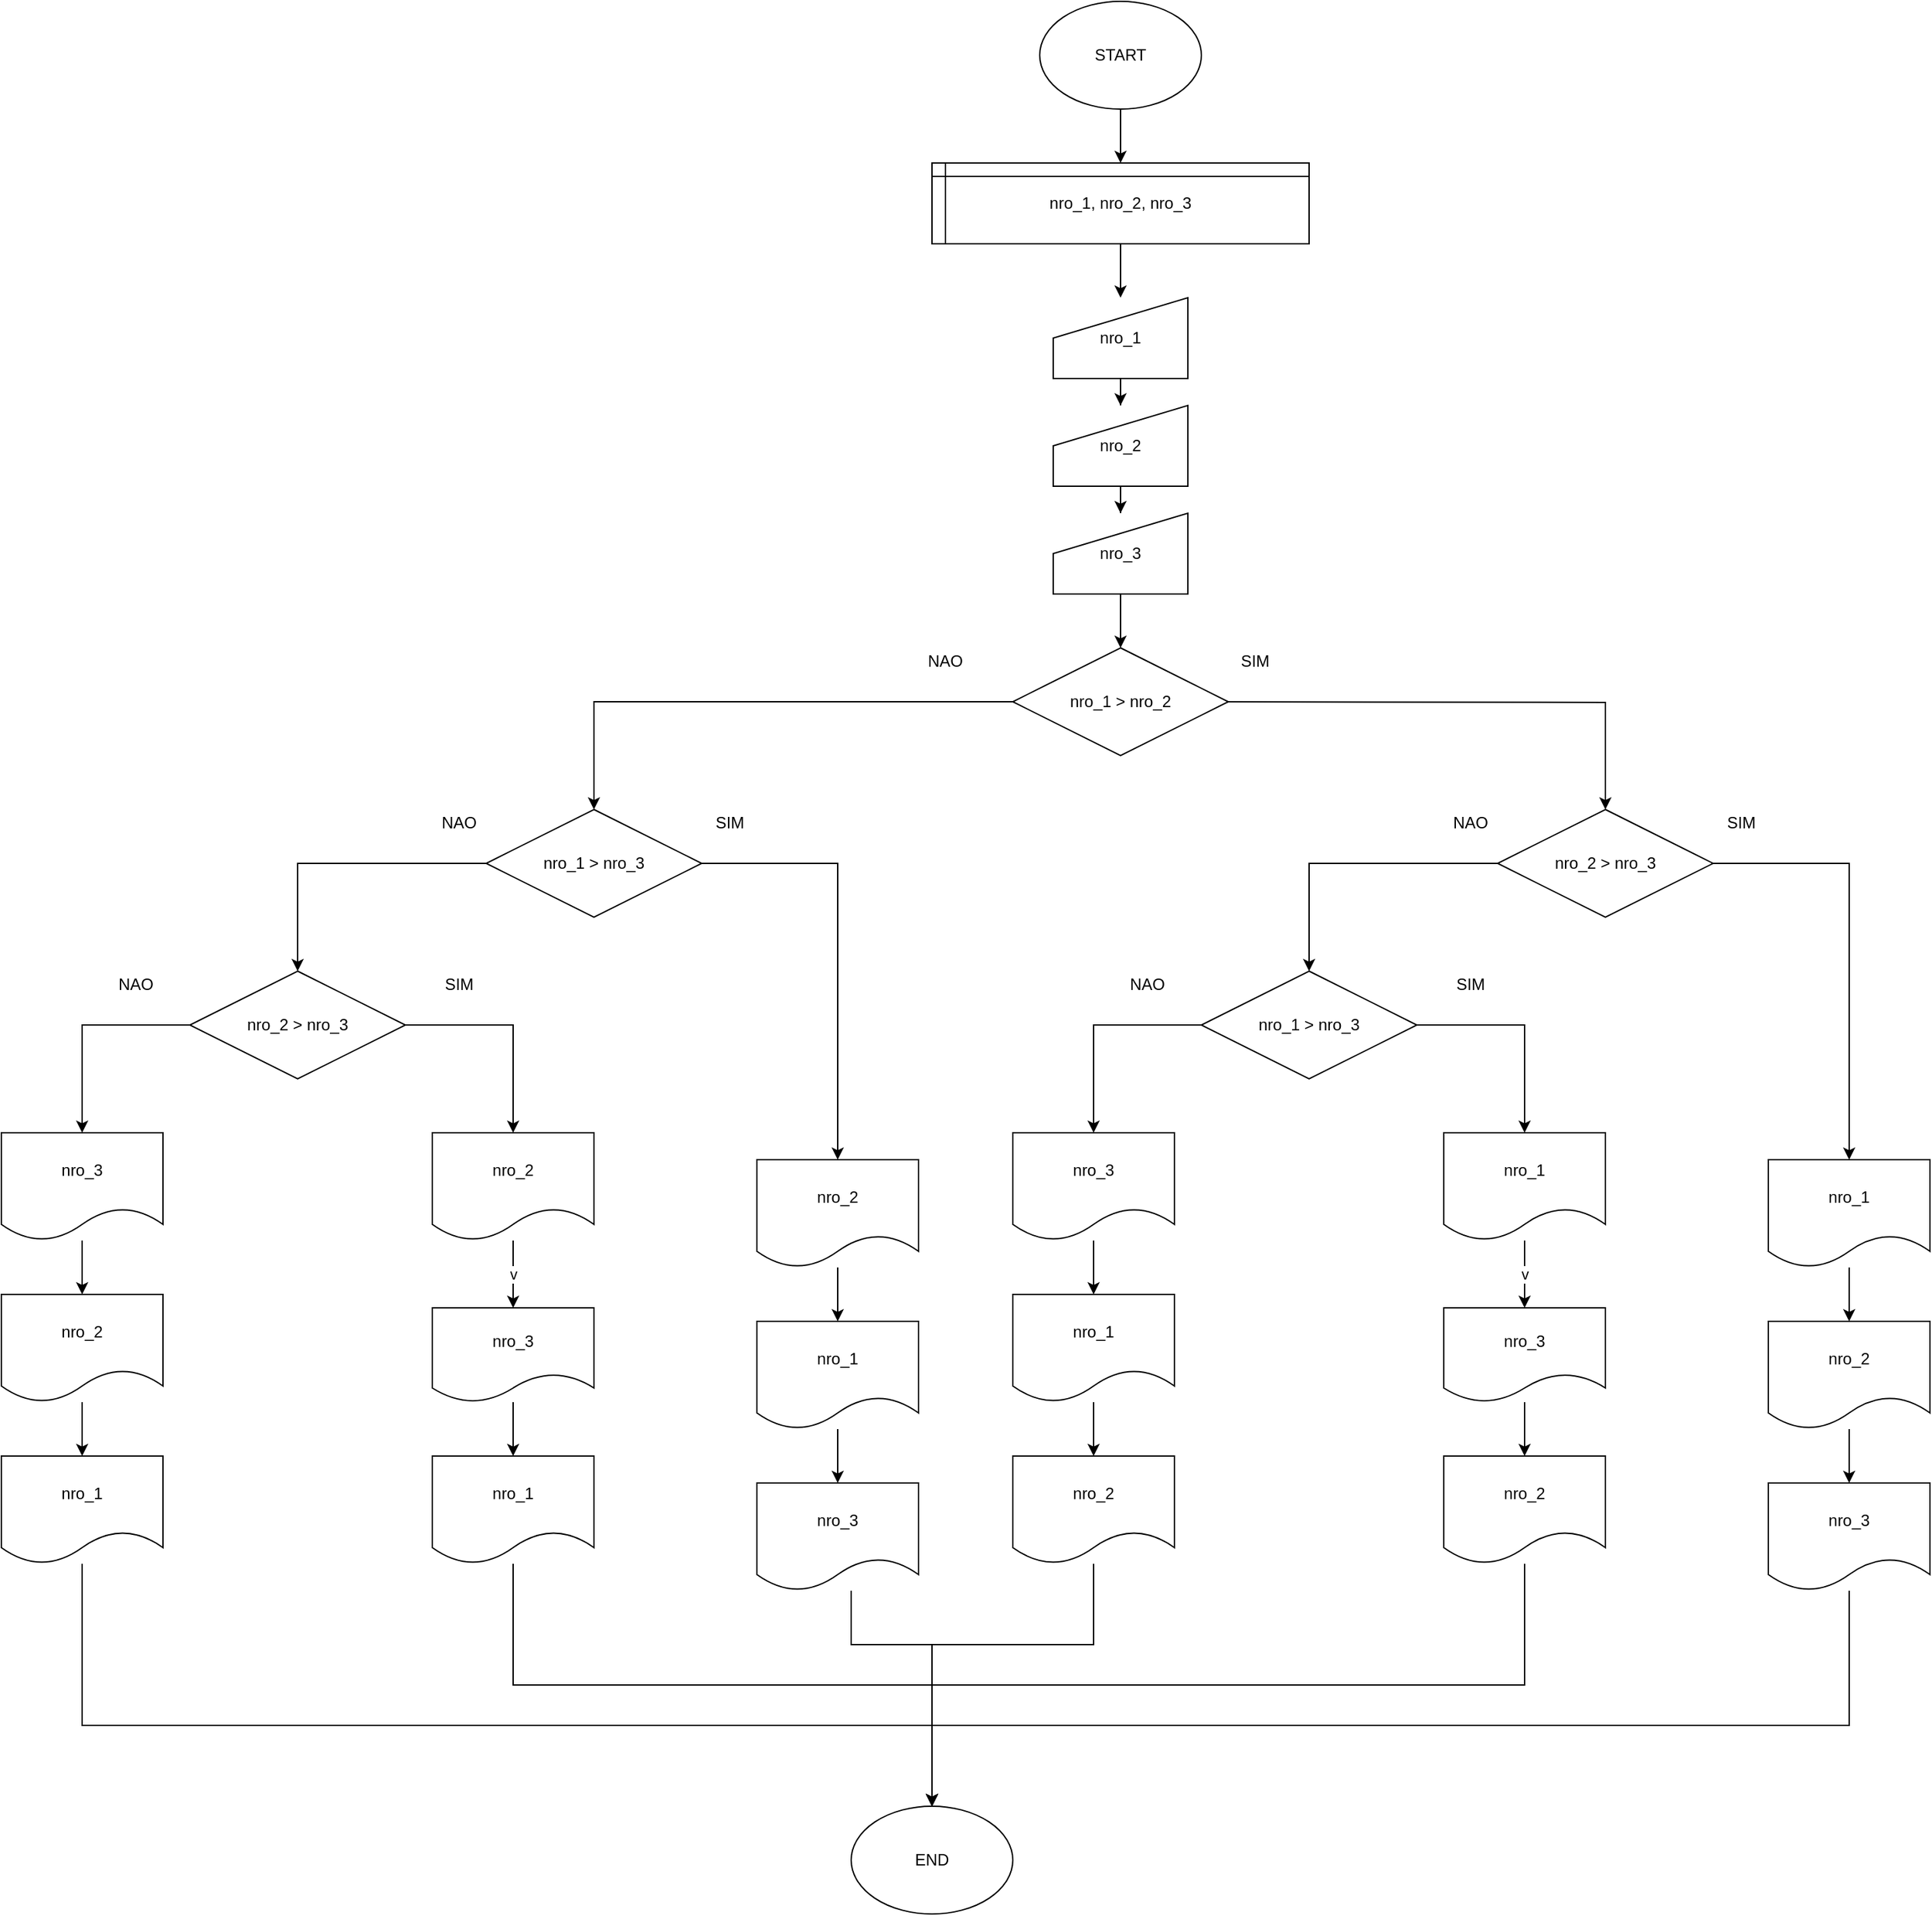 <mxfile version="14.4.8" type="github">
  <diagram id="rIf6zHWB5ex0NnGZYS8r" name="Page-1">
    <mxGraphModel dx="2519" dy="1888" grid="1" gridSize="10" guides="1" tooltips="1" connect="1" arrows="1" fold="1" page="1" pageScale="1" pageWidth="827" pageHeight="1169" math="0" shadow="0">
      <root>
        <mxCell id="0" />
        <mxCell id="1" parent="0" />
        <mxCell id="IRzicpuc0U0eCPe4g1LP-6" style="edgeStyle=orthogonalEdgeStyle;rounded=0;orthogonalLoop=1;jettySize=auto;html=1;exitX=0.5;exitY=1;exitDx=0;exitDy=0;entryX=0.5;entryY=0;entryDx=0;entryDy=0;" edge="1" parent="1" source="IRzicpuc0U0eCPe4g1LP-1" target="IRzicpuc0U0eCPe4g1LP-3">
          <mxGeometry relative="1" as="geometry" />
        </mxCell>
        <mxCell id="IRzicpuc0U0eCPe4g1LP-1" value="" style="ellipse;whiteSpace=wrap;html=1;" vertex="1" parent="1">
          <mxGeometry x="500" y="40" width="120" height="80" as="geometry" />
        </mxCell>
        <mxCell id="IRzicpuc0U0eCPe4g1LP-2" value="START" style="text;html=1;strokeColor=none;fillColor=none;align=center;verticalAlign=middle;whiteSpace=wrap;rounded=0;" vertex="1" parent="1">
          <mxGeometry x="540" y="70" width="40" height="20" as="geometry" />
        </mxCell>
        <mxCell id="IRzicpuc0U0eCPe4g1LP-9" value="" style="edgeStyle=orthogonalEdgeStyle;rounded=0;orthogonalLoop=1;jettySize=auto;html=1;entryX=0.5;entryY=0;entryDx=0;entryDy=0;" edge="1" parent="1" source="IRzicpuc0U0eCPe4g1LP-3" target="IRzicpuc0U0eCPe4g1LP-7">
          <mxGeometry relative="1" as="geometry">
            <mxPoint x="560" y="250" as="targetPoint" />
            <Array as="points" />
          </mxGeometry>
        </mxCell>
        <mxCell id="IRzicpuc0U0eCPe4g1LP-3" value="" style="shape=internalStorage;whiteSpace=wrap;html=1;backgroundOutline=1;dx=10;dy=10;" vertex="1" parent="1">
          <mxGeometry x="420" y="160" width="280" height="60" as="geometry" />
        </mxCell>
        <mxCell id="IRzicpuc0U0eCPe4g1LP-4" value="nro_1, nro_2, nro_3" style="text;html=1;strokeColor=none;fillColor=none;align=center;verticalAlign=middle;whiteSpace=wrap;rounded=0;" vertex="1" parent="1">
          <mxGeometry x="480" y="180" width="160" height="20" as="geometry" />
        </mxCell>
        <mxCell id="IRzicpuc0U0eCPe4g1LP-19" style="edgeStyle=orthogonalEdgeStyle;rounded=0;orthogonalLoop=1;jettySize=auto;html=1;" edge="1" parent="1" source="IRzicpuc0U0eCPe4g1LP-7" target="IRzicpuc0U0eCPe4g1LP-12">
          <mxGeometry relative="1" as="geometry" />
        </mxCell>
        <mxCell id="IRzicpuc0U0eCPe4g1LP-7" value="nro_1" style="shape=manualInput;whiteSpace=wrap;html=1;" vertex="1" parent="1">
          <mxGeometry x="510" y="260" width="100" height="60" as="geometry" />
        </mxCell>
        <mxCell id="IRzicpuc0U0eCPe4g1LP-8" style="edgeStyle=orthogonalEdgeStyle;rounded=0;orthogonalLoop=1;jettySize=auto;html=1;exitX=0.5;exitY=1;exitDx=0;exitDy=0;" edge="1" parent="1" source="IRzicpuc0U0eCPe4g1LP-7" target="IRzicpuc0U0eCPe4g1LP-7">
          <mxGeometry relative="1" as="geometry" />
        </mxCell>
        <mxCell id="IRzicpuc0U0eCPe4g1LP-15" style="edgeStyle=orthogonalEdgeStyle;rounded=0;orthogonalLoop=1;jettySize=auto;html=1;entryX=0.5;entryY=0;entryDx=0;entryDy=0;" edge="1" parent="1" source="IRzicpuc0U0eCPe4g1LP-12" target="IRzicpuc0U0eCPe4g1LP-14">
          <mxGeometry relative="1" as="geometry" />
        </mxCell>
        <mxCell id="IRzicpuc0U0eCPe4g1LP-12" value="nro_2" style="shape=manualInput;whiteSpace=wrap;html=1;" vertex="1" parent="1">
          <mxGeometry x="510" y="340" width="100" height="60" as="geometry" />
        </mxCell>
        <mxCell id="IRzicpuc0U0eCPe4g1LP-20" style="edgeStyle=orthogonalEdgeStyle;rounded=0;orthogonalLoop=1;jettySize=auto;html=1;entryX=0.5;entryY=0;entryDx=0;entryDy=0;" edge="1" parent="1" source="IRzicpuc0U0eCPe4g1LP-14" target="IRzicpuc0U0eCPe4g1LP-16">
          <mxGeometry relative="1" as="geometry" />
        </mxCell>
        <mxCell id="IRzicpuc0U0eCPe4g1LP-14" value="nro_3" style="shape=manualInput;whiteSpace=wrap;html=1;" vertex="1" parent="1">
          <mxGeometry x="510" y="420" width="100" height="60" as="geometry" />
        </mxCell>
        <mxCell id="IRzicpuc0U0eCPe4g1LP-22" style="edgeStyle=orthogonalEdgeStyle;rounded=0;orthogonalLoop=1;jettySize=auto;html=1;entryX=0.5;entryY=0;entryDx=0;entryDy=0;" edge="1" parent="1" target="IRzicpuc0U0eCPe4g1LP-21">
          <mxGeometry relative="1" as="geometry">
            <mxPoint x="580" y="560" as="sourcePoint" />
          </mxGeometry>
        </mxCell>
        <mxCell id="IRzicpuc0U0eCPe4g1LP-76" style="edgeStyle=orthogonalEdgeStyle;rounded=0;orthogonalLoop=1;jettySize=auto;html=1;entryX=0.5;entryY=0;entryDx=0;entryDy=0;" edge="1" parent="1" source="IRzicpuc0U0eCPe4g1LP-16" target="IRzicpuc0U0eCPe4g1LP-134">
          <mxGeometry relative="1" as="geometry">
            <mxPoint x="120" y="640" as="targetPoint" />
          </mxGeometry>
        </mxCell>
        <mxCell id="IRzicpuc0U0eCPe4g1LP-16" value="nro_1 &amp;gt; nro_2" style="rhombus;whiteSpace=wrap;html=1;" vertex="1" parent="1">
          <mxGeometry x="480" y="520" width="160" height="80" as="geometry" />
        </mxCell>
        <mxCell id="IRzicpuc0U0eCPe4g1LP-27" style="edgeStyle=orthogonalEdgeStyle;rounded=0;orthogonalLoop=1;jettySize=auto;html=1;entryX=0.5;entryY=0;entryDx=0;entryDy=0;" edge="1" parent="1" source="IRzicpuc0U0eCPe4g1LP-21" target="IRzicpuc0U0eCPe4g1LP-24">
          <mxGeometry relative="1" as="geometry" />
        </mxCell>
        <mxCell id="IRzicpuc0U0eCPe4g1LP-31" style="edgeStyle=orthogonalEdgeStyle;rounded=0;orthogonalLoop=1;jettySize=auto;html=1;entryX=0.5;entryY=0;entryDx=0;entryDy=0;" edge="1" parent="1" source="IRzicpuc0U0eCPe4g1LP-21" target="IRzicpuc0U0eCPe4g1LP-30">
          <mxGeometry relative="1" as="geometry" />
        </mxCell>
        <mxCell id="IRzicpuc0U0eCPe4g1LP-21" value="nro_2 &amp;gt; nro_3" style="rhombus;whiteSpace=wrap;html=1;" vertex="1" parent="1">
          <mxGeometry x="840" y="640" width="160" height="80" as="geometry" />
        </mxCell>
        <mxCell id="IRzicpuc0U0eCPe4g1LP-23" value="SIM" style="text;html=1;strokeColor=none;fillColor=none;align=center;verticalAlign=middle;whiteSpace=wrap;rounded=0;" vertex="1" parent="1">
          <mxGeometry x="640" y="520" width="40" height="20" as="geometry" />
        </mxCell>
        <mxCell id="IRzicpuc0U0eCPe4g1LP-28" style="edgeStyle=orthogonalEdgeStyle;rounded=0;orthogonalLoop=1;jettySize=auto;html=1;entryX=0.5;entryY=0;entryDx=0;entryDy=0;" edge="1" parent="1" source="IRzicpuc0U0eCPe4g1LP-24" target="IRzicpuc0U0eCPe4g1LP-25">
          <mxGeometry relative="1" as="geometry" />
        </mxCell>
        <mxCell id="IRzicpuc0U0eCPe4g1LP-24" value="nro_1" style="shape=document;whiteSpace=wrap;html=1;boundedLbl=1;" vertex="1" parent="1">
          <mxGeometry x="1041" y="900" width="120" height="80" as="geometry" />
        </mxCell>
        <mxCell id="IRzicpuc0U0eCPe4g1LP-29" style="edgeStyle=orthogonalEdgeStyle;rounded=0;orthogonalLoop=1;jettySize=auto;html=1;entryX=0.5;entryY=0;entryDx=0;entryDy=0;" edge="1" parent="1" source="IRzicpuc0U0eCPe4g1LP-25" target="IRzicpuc0U0eCPe4g1LP-26">
          <mxGeometry relative="1" as="geometry" />
        </mxCell>
        <mxCell id="IRzicpuc0U0eCPe4g1LP-25" value="nro_2" style="shape=document;whiteSpace=wrap;html=1;boundedLbl=1;" vertex="1" parent="1">
          <mxGeometry x="1041" y="1020" width="120" height="80" as="geometry" />
        </mxCell>
        <mxCell id="IRzicpuc0U0eCPe4g1LP-163" style="edgeStyle=orthogonalEdgeStyle;rounded=0;orthogonalLoop=1;jettySize=auto;html=1;entryX=0.5;entryY=0;entryDx=0;entryDy=0;" edge="1" parent="1" source="IRzicpuc0U0eCPe4g1LP-26" target="IRzicpuc0U0eCPe4g1LP-157">
          <mxGeometry relative="1" as="geometry">
            <Array as="points">
              <mxPoint x="1101" y="1320" />
              <mxPoint x="420" y="1320" />
            </Array>
          </mxGeometry>
        </mxCell>
        <mxCell id="IRzicpuc0U0eCPe4g1LP-26" value="nro_3" style="shape=document;whiteSpace=wrap;html=1;boundedLbl=1;" vertex="1" parent="1">
          <mxGeometry x="1041" y="1140" width="120" height="80" as="geometry" />
        </mxCell>
        <mxCell id="IRzicpuc0U0eCPe4g1LP-68" style="edgeStyle=orthogonalEdgeStyle;rounded=0;orthogonalLoop=1;jettySize=auto;html=1;entryX=0.5;entryY=0;entryDx=0;entryDy=0;" edge="1" parent="1" source="IRzicpuc0U0eCPe4g1LP-30" target="IRzicpuc0U0eCPe4g1LP-59">
          <mxGeometry relative="1" as="geometry" />
        </mxCell>
        <mxCell id="IRzicpuc0U0eCPe4g1LP-69" style="edgeStyle=orthogonalEdgeStyle;rounded=0;orthogonalLoop=1;jettySize=auto;html=1;entryX=0.5;entryY=0;entryDx=0;entryDy=0;" edge="1" parent="1" source="IRzicpuc0U0eCPe4g1LP-30" target="IRzicpuc0U0eCPe4g1LP-64">
          <mxGeometry relative="1" as="geometry" />
        </mxCell>
        <mxCell id="IRzicpuc0U0eCPe4g1LP-30" value="nro_1 &amp;gt; nro_3" style="rhombus;whiteSpace=wrap;html=1;" vertex="1" parent="1">
          <mxGeometry x="620" y="760" width="160" height="80" as="geometry" />
        </mxCell>
        <mxCell id="IRzicpuc0U0eCPe4g1LP-58" value="v" style="edgeStyle=orthogonalEdgeStyle;rounded=0;orthogonalLoop=1;jettySize=auto;html=1;entryX=0.5;entryY=0;entryDx=0;entryDy=0;" edge="1" parent="1" source="IRzicpuc0U0eCPe4g1LP-59" target="IRzicpuc0U0eCPe4g1LP-61">
          <mxGeometry relative="1" as="geometry" />
        </mxCell>
        <mxCell id="IRzicpuc0U0eCPe4g1LP-59" value="nro_1" style="shape=document;whiteSpace=wrap;html=1;boundedLbl=1;" vertex="1" parent="1">
          <mxGeometry x="800" y="880" width="120" height="80" as="geometry" />
        </mxCell>
        <mxCell id="IRzicpuc0U0eCPe4g1LP-60" style="edgeStyle=orthogonalEdgeStyle;rounded=0;orthogonalLoop=1;jettySize=auto;html=1;entryX=0.5;entryY=0;entryDx=0;entryDy=0;" edge="1" parent="1" source="IRzicpuc0U0eCPe4g1LP-61" target="IRzicpuc0U0eCPe4g1LP-62">
          <mxGeometry relative="1" as="geometry" />
        </mxCell>
        <mxCell id="IRzicpuc0U0eCPe4g1LP-61" value="nro_3" style="shape=document;whiteSpace=wrap;html=1;boundedLbl=1;" vertex="1" parent="1">
          <mxGeometry x="800" y="1010" width="120" height="70" as="geometry" />
        </mxCell>
        <mxCell id="IRzicpuc0U0eCPe4g1LP-162" style="edgeStyle=orthogonalEdgeStyle;rounded=0;orthogonalLoop=1;jettySize=auto;html=1;entryX=0.5;entryY=0;entryDx=0;entryDy=0;" edge="1" parent="1" source="IRzicpuc0U0eCPe4g1LP-62" target="IRzicpuc0U0eCPe4g1LP-157">
          <mxGeometry relative="1" as="geometry">
            <Array as="points">
              <mxPoint x="860" y="1290" />
              <mxPoint x="420" y="1290" />
            </Array>
          </mxGeometry>
        </mxCell>
        <mxCell id="IRzicpuc0U0eCPe4g1LP-62" value="nro_2" style="shape=document;whiteSpace=wrap;html=1;boundedLbl=1;" vertex="1" parent="1">
          <mxGeometry x="800" y="1120" width="120" height="80" as="geometry" />
        </mxCell>
        <mxCell id="IRzicpuc0U0eCPe4g1LP-63" style="edgeStyle=orthogonalEdgeStyle;rounded=0;orthogonalLoop=1;jettySize=auto;html=1;entryX=0.5;entryY=0;entryDx=0;entryDy=0;" edge="1" parent="1" source="IRzicpuc0U0eCPe4g1LP-64" target="IRzicpuc0U0eCPe4g1LP-66">
          <mxGeometry relative="1" as="geometry" />
        </mxCell>
        <mxCell id="IRzicpuc0U0eCPe4g1LP-64" value="nro_3" style="shape=document;whiteSpace=wrap;html=1;boundedLbl=1;" vertex="1" parent="1">
          <mxGeometry x="480" y="880" width="120" height="80" as="geometry" />
        </mxCell>
        <mxCell id="IRzicpuc0U0eCPe4g1LP-65" style="edgeStyle=orthogonalEdgeStyle;rounded=0;orthogonalLoop=1;jettySize=auto;html=1;entryX=0.5;entryY=0;entryDx=0;entryDy=0;" edge="1" parent="1" source="IRzicpuc0U0eCPe4g1LP-66" target="IRzicpuc0U0eCPe4g1LP-67">
          <mxGeometry relative="1" as="geometry" />
        </mxCell>
        <mxCell id="IRzicpuc0U0eCPe4g1LP-66" value="nro_1" style="shape=document;whiteSpace=wrap;html=1;boundedLbl=1;" vertex="1" parent="1">
          <mxGeometry x="480" y="1000" width="120" height="80" as="geometry" />
        </mxCell>
        <mxCell id="IRzicpuc0U0eCPe4g1LP-161" style="edgeStyle=orthogonalEdgeStyle;rounded=0;orthogonalLoop=1;jettySize=auto;html=1;entryX=0.5;entryY=0;entryDx=0;entryDy=0;" edge="1" parent="1" source="IRzicpuc0U0eCPe4g1LP-67" target="IRzicpuc0U0eCPe4g1LP-157">
          <mxGeometry relative="1" as="geometry">
            <Array as="points">
              <mxPoint x="540" y="1260" />
              <mxPoint x="420" y="1260" />
            </Array>
          </mxGeometry>
        </mxCell>
        <mxCell id="IRzicpuc0U0eCPe4g1LP-67" value="nro_2" style="shape=document;whiteSpace=wrap;html=1;boundedLbl=1;" vertex="1" parent="1">
          <mxGeometry x="480" y="1120" width="120" height="80" as="geometry" />
        </mxCell>
        <mxCell id="IRzicpuc0U0eCPe4g1LP-70" value="SIM" style="text;html=1;strokeColor=none;fillColor=none;align=center;verticalAlign=middle;whiteSpace=wrap;rounded=0;" vertex="1" parent="1">
          <mxGeometry x="1001" y="640" width="40" height="20" as="geometry" />
        </mxCell>
        <mxCell id="IRzicpuc0U0eCPe4g1LP-71" value="SIM" style="text;html=1;strokeColor=none;fillColor=none;align=center;verticalAlign=middle;whiteSpace=wrap;rounded=0;" vertex="1" parent="1">
          <mxGeometry x="800" y="760" width="40" height="20" as="geometry" />
        </mxCell>
        <mxCell id="IRzicpuc0U0eCPe4g1LP-72" value="NAO" style="text;html=1;strokeColor=none;fillColor=none;align=center;verticalAlign=middle;whiteSpace=wrap;rounded=0;" vertex="1" parent="1">
          <mxGeometry x="560" y="760" width="40" height="20" as="geometry" />
        </mxCell>
        <mxCell id="IRzicpuc0U0eCPe4g1LP-73" value="NAO" style="text;html=1;strokeColor=none;fillColor=none;align=center;verticalAlign=middle;whiteSpace=wrap;rounded=0;" vertex="1" parent="1">
          <mxGeometry x="800" y="640" width="40" height="20" as="geometry" />
        </mxCell>
        <mxCell id="IRzicpuc0U0eCPe4g1LP-74" value="NAO" style="text;html=1;strokeColor=none;fillColor=none;align=center;verticalAlign=middle;whiteSpace=wrap;rounded=0;" vertex="1" parent="1">
          <mxGeometry x="410" y="520" width="40" height="20" as="geometry" />
        </mxCell>
        <mxCell id="IRzicpuc0U0eCPe4g1LP-132" style="edgeStyle=orthogonalEdgeStyle;rounded=0;orthogonalLoop=1;jettySize=auto;html=1;entryX=0.5;entryY=0;entryDx=0;entryDy=0;" edge="1" parent="1" source="IRzicpuc0U0eCPe4g1LP-134" target="IRzicpuc0U0eCPe4g1LP-136">
          <mxGeometry relative="1" as="geometry" />
        </mxCell>
        <mxCell id="IRzicpuc0U0eCPe4g1LP-133" style="edgeStyle=orthogonalEdgeStyle;rounded=0;orthogonalLoop=1;jettySize=auto;html=1;entryX=0.5;entryY=0;entryDx=0;entryDy=0;" edge="1" parent="1" source="IRzicpuc0U0eCPe4g1LP-134" target="IRzicpuc0U0eCPe4g1LP-142">
          <mxGeometry relative="1" as="geometry" />
        </mxCell>
        <mxCell id="IRzicpuc0U0eCPe4g1LP-134" value="nro_1 &amp;gt; nro_3" style="rhombus;whiteSpace=wrap;html=1;" vertex="1" parent="1">
          <mxGeometry x="89" y="640" width="160" height="80" as="geometry" />
        </mxCell>
        <mxCell id="IRzicpuc0U0eCPe4g1LP-135" style="edgeStyle=orthogonalEdgeStyle;rounded=0;orthogonalLoop=1;jettySize=auto;html=1;entryX=0.5;entryY=0;entryDx=0;entryDy=0;" edge="1" parent="1" source="IRzicpuc0U0eCPe4g1LP-136" target="IRzicpuc0U0eCPe4g1LP-138">
          <mxGeometry relative="1" as="geometry" />
        </mxCell>
        <mxCell id="IRzicpuc0U0eCPe4g1LP-136" value="nro_2" style="shape=document;whiteSpace=wrap;html=1;boundedLbl=1;" vertex="1" parent="1">
          <mxGeometry x="290" y="900" width="120" height="80" as="geometry" />
        </mxCell>
        <mxCell id="IRzicpuc0U0eCPe4g1LP-137" style="edgeStyle=orthogonalEdgeStyle;rounded=0;orthogonalLoop=1;jettySize=auto;html=1;entryX=0.5;entryY=0;entryDx=0;entryDy=0;" edge="1" parent="1" source="IRzicpuc0U0eCPe4g1LP-138" target="IRzicpuc0U0eCPe4g1LP-139">
          <mxGeometry relative="1" as="geometry" />
        </mxCell>
        <mxCell id="IRzicpuc0U0eCPe4g1LP-138" value="nro_1" style="shape=document;whiteSpace=wrap;html=1;boundedLbl=1;" vertex="1" parent="1">
          <mxGeometry x="290" y="1020" width="120" height="80" as="geometry" />
        </mxCell>
        <mxCell id="IRzicpuc0U0eCPe4g1LP-160" style="edgeStyle=orthogonalEdgeStyle;rounded=0;orthogonalLoop=1;jettySize=auto;html=1;entryX=0.5;entryY=0;entryDx=0;entryDy=0;" edge="1" parent="1" source="IRzicpuc0U0eCPe4g1LP-139" target="IRzicpuc0U0eCPe4g1LP-157">
          <mxGeometry relative="1" as="geometry">
            <mxPoint x="420" y="1370" as="targetPoint" />
            <Array as="points">
              <mxPoint x="360" y="1260" />
              <mxPoint x="420" y="1260" />
            </Array>
          </mxGeometry>
        </mxCell>
        <mxCell id="IRzicpuc0U0eCPe4g1LP-139" value="nro_3" style="shape=document;whiteSpace=wrap;html=1;boundedLbl=1;" vertex="1" parent="1">
          <mxGeometry x="290" y="1140" width="120" height="80" as="geometry" />
        </mxCell>
        <mxCell id="IRzicpuc0U0eCPe4g1LP-140" style="edgeStyle=orthogonalEdgeStyle;rounded=0;orthogonalLoop=1;jettySize=auto;html=1;entryX=0.5;entryY=0;entryDx=0;entryDy=0;" edge="1" parent="1" source="IRzicpuc0U0eCPe4g1LP-142" target="IRzicpuc0U0eCPe4g1LP-144">
          <mxGeometry relative="1" as="geometry" />
        </mxCell>
        <mxCell id="IRzicpuc0U0eCPe4g1LP-141" style="edgeStyle=orthogonalEdgeStyle;rounded=0;orthogonalLoop=1;jettySize=auto;html=1;entryX=0.5;entryY=0;entryDx=0;entryDy=0;" edge="1" parent="1" source="IRzicpuc0U0eCPe4g1LP-142" target="IRzicpuc0U0eCPe4g1LP-149">
          <mxGeometry relative="1" as="geometry" />
        </mxCell>
        <mxCell id="IRzicpuc0U0eCPe4g1LP-142" value="nro_2 &amp;gt; nro_3" style="rhombus;whiteSpace=wrap;html=1;" vertex="1" parent="1">
          <mxGeometry x="-131" y="760" width="160" height="80" as="geometry" />
        </mxCell>
        <mxCell id="IRzicpuc0U0eCPe4g1LP-143" value="v" style="edgeStyle=orthogonalEdgeStyle;rounded=0;orthogonalLoop=1;jettySize=auto;html=1;entryX=0.5;entryY=0;entryDx=0;entryDy=0;" edge="1" parent="1" source="IRzicpuc0U0eCPe4g1LP-144" target="IRzicpuc0U0eCPe4g1LP-146">
          <mxGeometry relative="1" as="geometry" />
        </mxCell>
        <mxCell id="IRzicpuc0U0eCPe4g1LP-144" value="nro_2" style="shape=document;whiteSpace=wrap;html=1;boundedLbl=1;" vertex="1" parent="1">
          <mxGeometry x="49" y="880" width="120" height="80" as="geometry" />
        </mxCell>
        <mxCell id="IRzicpuc0U0eCPe4g1LP-145" style="edgeStyle=orthogonalEdgeStyle;rounded=0;orthogonalLoop=1;jettySize=auto;html=1;entryX=0.5;entryY=0;entryDx=0;entryDy=0;" edge="1" parent="1" source="IRzicpuc0U0eCPe4g1LP-146" target="IRzicpuc0U0eCPe4g1LP-147">
          <mxGeometry relative="1" as="geometry" />
        </mxCell>
        <mxCell id="IRzicpuc0U0eCPe4g1LP-146" value="nro_3" style="shape=document;whiteSpace=wrap;html=1;boundedLbl=1;" vertex="1" parent="1">
          <mxGeometry x="49" y="1010" width="120" height="70" as="geometry" />
        </mxCell>
        <mxCell id="IRzicpuc0U0eCPe4g1LP-159" style="edgeStyle=orthogonalEdgeStyle;rounded=0;orthogonalLoop=1;jettySize=auto;html=1;entryX=0.5;entryY=0;entryDx=0;entryDy=0;" edge="1" parent="1" source="IRzicpuc0U0eCPe4g1LP-147" target="IRzicpuc0U0eCPe4g1LP-157">
          <mxGeometry relative="1" as="geometry">
            <Array as="points">
              <mxPoint x="109" y="1290" />
              <mxPoint x="420" y="1290" />
            </Array>
          </mxGeometry>
        </mxCell>
        <mxCell id="IRzicpuc0U0eCPe4g1LP-147" value="nro_1" style="shape=document;whiteSpace=wrap;html=1;boundedLbl=1;" vertex="1" parent="1">
          <mxGeometry x="49" y="1120" width="120" height="80" as="geometry" />
        </mxCell>
        <mxCell id="IRzicpuc0U0eCPe4g1LP-148" style="edgeStyle=orthogonalEdgeStyle;rounded=0;orthogonalLoop=1;jettySize=auto;html=1;entryX=0.5;entryY=0;entryDx=0;entryDy=0;" edge="1" parent="1" source="IRzicpuc0U0eCPe4g1LP-149" target="IRzicpuc0U0eCPe4g1LP-151">
          <mxGeometry relative="1" as="geometry" />
        </mxCell>
        <mxCell id="IRzicpuc0U0eCPe4g1LP-149" value="nro_3" style="shape=document;whiteSpace=wrap;html=1;boundedLbl=1;" vertex="1" parent="1">
          <mxGeometry x="-271" y="880" width="120" height="80" as="geometry" />
        </mxCell>
        <mxCell id="IRzicpuc0U0eCPe4g1LP-150" style="edgeStyle=orthogonalEdgeStyle;rounded=0;orthogonalLoop=1;jettySize=auto;html=1;entryX=0.5;entryY=0;entryDx=0;entryDy=0;" edge="1" parent="1" source="IRzicpuc0U0eCPe4g1LP-151" target="IRzicpuc0U0eCPe4g1LP-152">
          <mxGeometry relative="1" as="geometry" />
        </mxCell>
        <mxCell id="IRzicpuc0U0eCPe4g1LP-151" value="nro_2" style="shape=document;whiteSpace=wrap;html=1;boundedLbl=1;" vertex="1" parent="1">
          <mxGeometry x="-271" y="1000" width="120" height="80" as="geometry" />
        </mxCell>
        <mxCell id="IRzicpuc0U0eCPe4g1LP-158" style="edgeStyle=orthogonalEdgeStyle;rounded=0;orthogonalLoop=1;jettySize=auto;html=1;" edge="1" parent="1" source="IRzicpuc0U0eCPe4g1LP-152">
          <mxGeometry relative="1" as="geometry">
            <mxPoint x="420" y="1380" as="targetPoint" />
            <Array as="points">
              <mxPoint x="-211" y="1320" />
              <mxPoint x="420" y="1320" />
            </Array>
          </mxGeometry>
        </mxCell>
        <mxCell id="IRzicpuc0U0eCPe4g1LP-152" value="nro_1" style="shape=document;whiteSpace=wrap;html=1;boundedLbl=1;" vertex="1" parent="1">
          <mxGeometry x="-271" y="1120" width="120" height="80" as="geometry" />
        </mxCell>
        <mxCell id="IRzicpuc0U0eCPe4g1LP-153" value="SIM" style="text;html=1;strokeColor=none;fillColor=none;align=center;verticalAlign=middle;whiteSpace=wrap;rounded=0;" vertex="1" parent="1">
          <mxGeometry x="250" y="640" width="40" height="20" as="geometry" />
        </mxCell>
        <mxCell id="IRzicpuc0U0eCPe4g1LP-154" value="SIM" style="text;html=1;strokeColor=none;fillColor=none;align=center;verticalAlign=middle;whiteSpace=wrap;rounded=0;" vertex="1" parent="1">
          <mxGeometry x="49" y="760" width="40" height="20" as="geometry" />
        </mxCell>
        <mxCell id="IRzicpuc0U0eCPe4g1LP-155" value="NAO" style="text;html=1;strokeColor=none;fillColor=none;align=center;verticalAlign=middle;whiteSpace=wrap;rounded=0;" vertex="1" parent="1">
          <mxGeometry x="-191" y="760" width="40" height="20" as="geometry" />
        </mxCell>
        <mxCell id="IRzicpuc0U0eCPe4g1LP-156" value="NAO" style="text;html=1;strokeColor=none;fillColor=none;align=center;verticalAlign=middle;whiteSpace=wrap;rounded=0;" vertex="1" parent="1">
          <mxGeometry x="49" y="640" width="40" height="20" as="geometry" />
        </mxCell>
        <mxCell id="IRzicpuc0U0eCPe4g1LP-157" value="END" style="ellipse;whiteSpace=wrap;html=1;" vertex="1" parent="1">
          <mxGeometry x="360" y="1380" width="120" height="80" as="geometry" />
        </mxCell>
      </root>
    </mxGraphModel>
  </diagram>
</mxfile>
